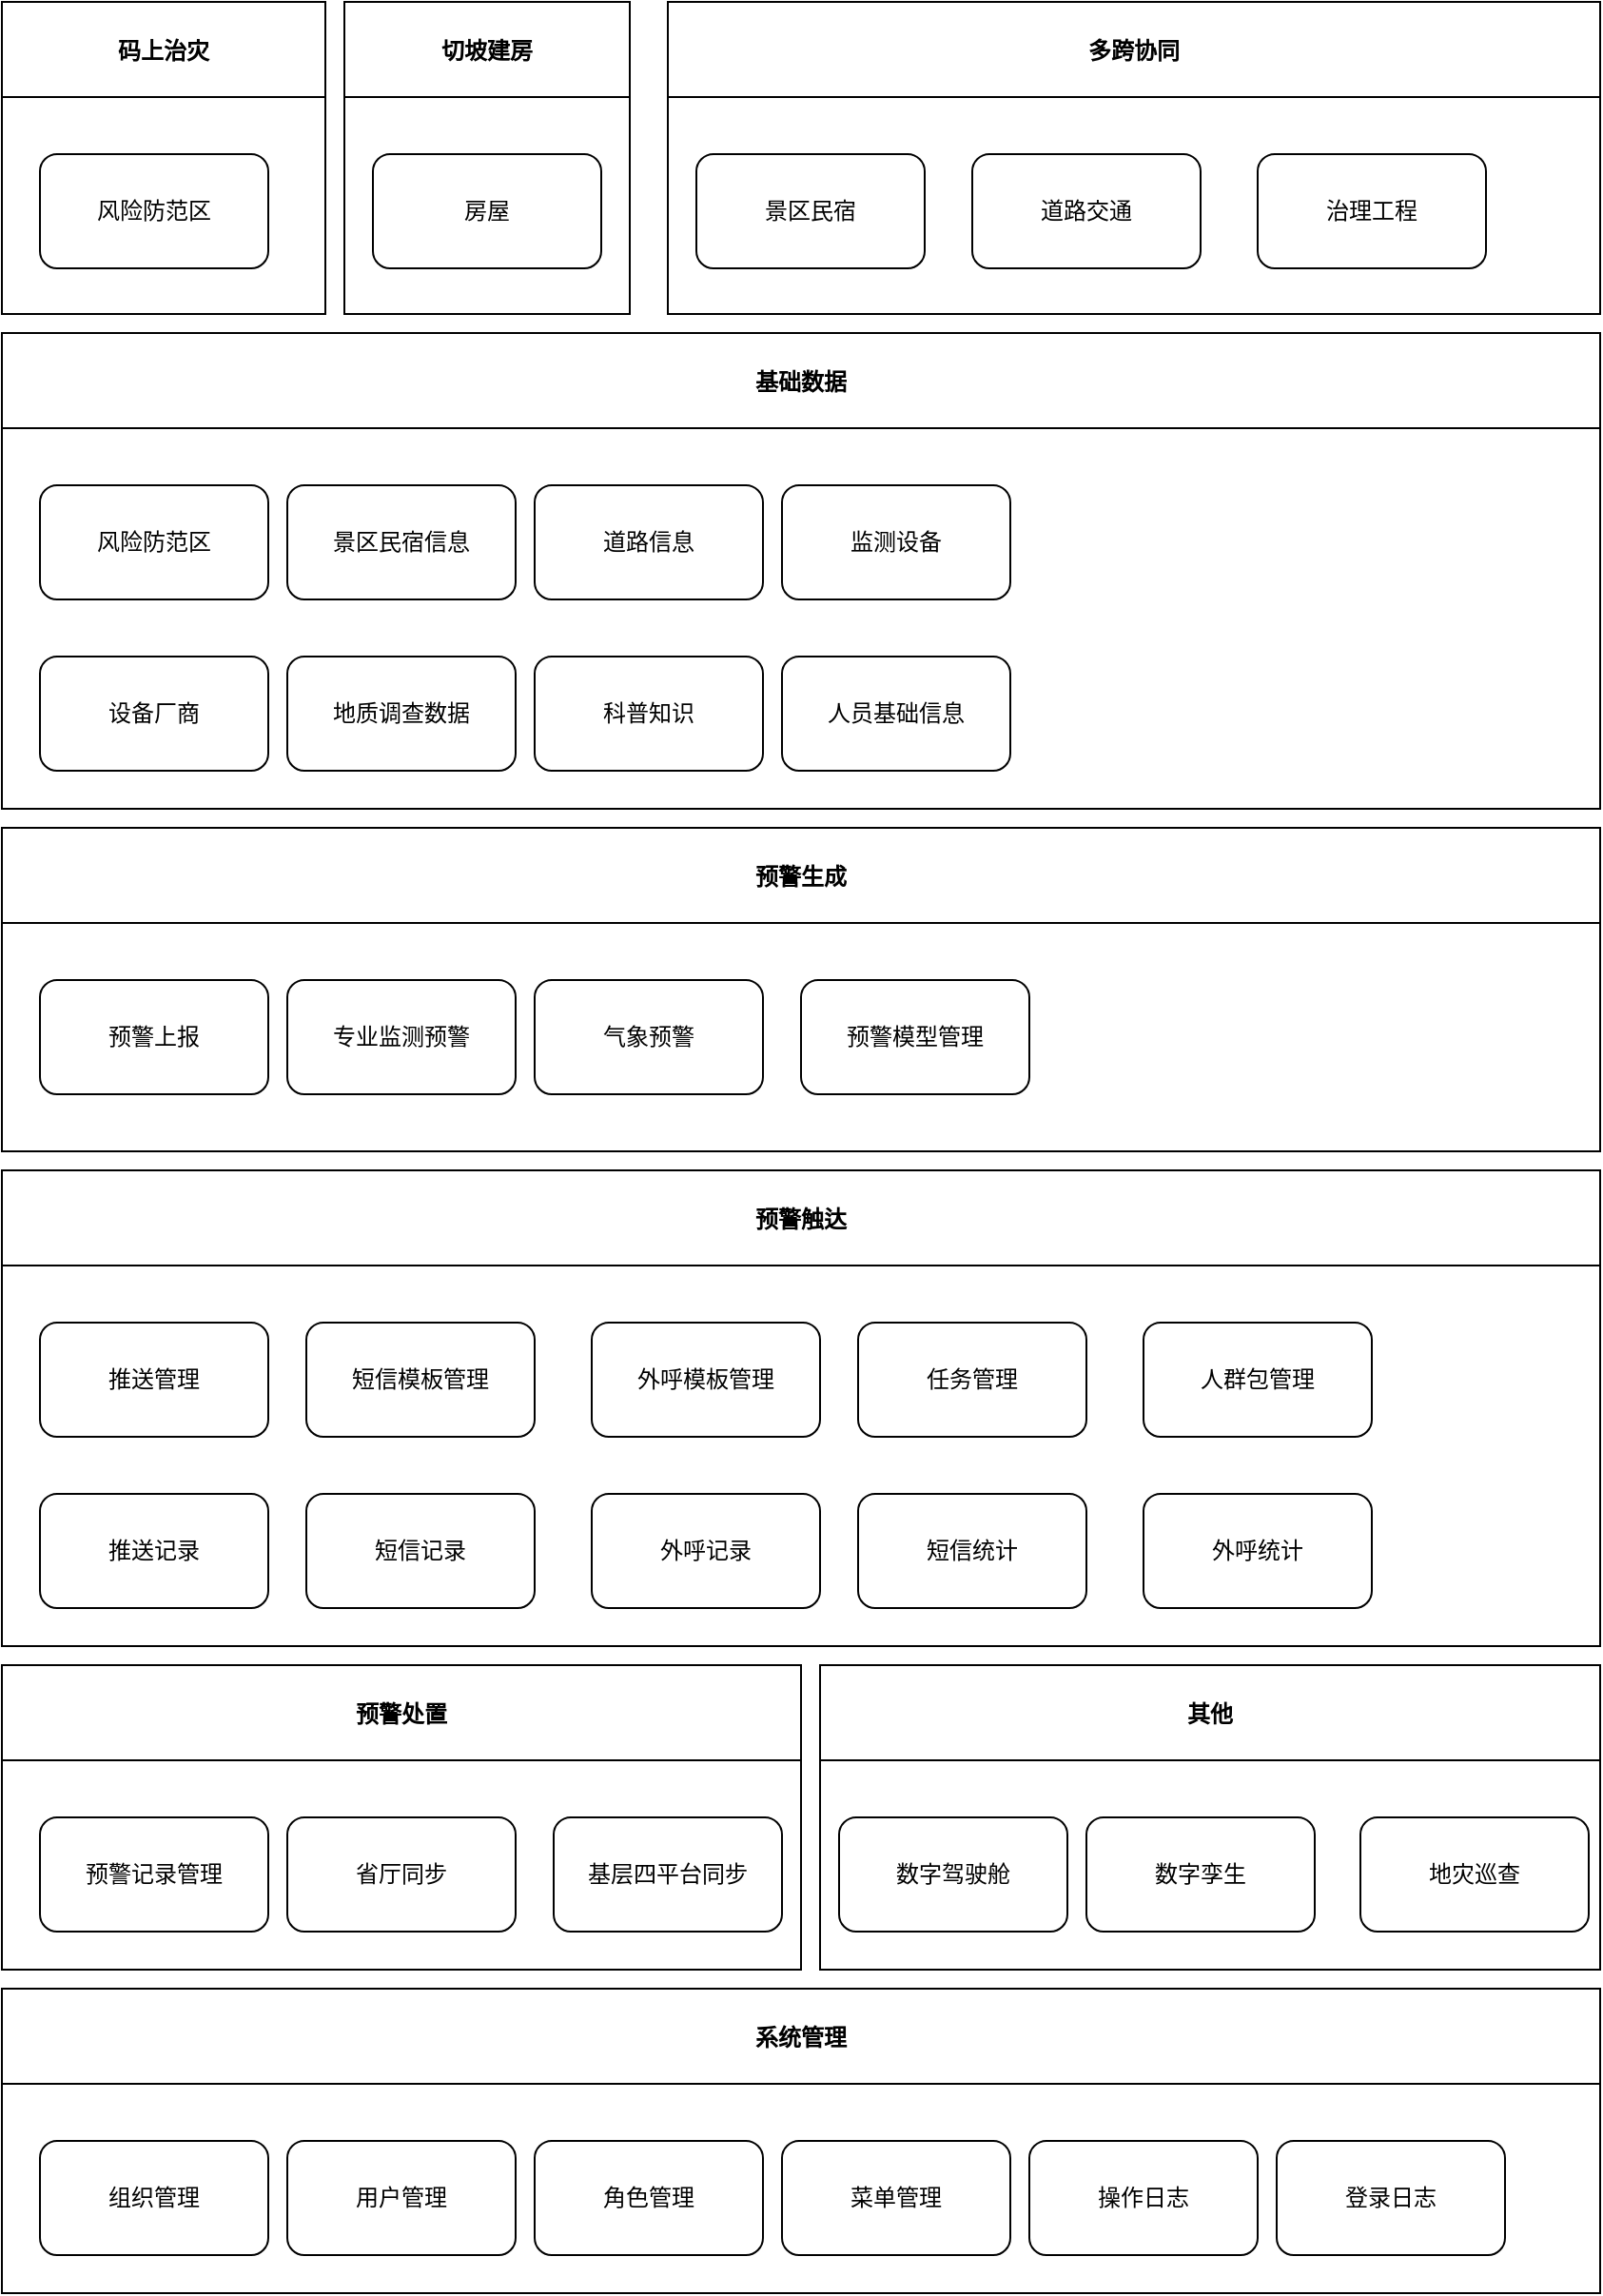 <mxfile version="20.2.3" type="github">
  <diagram id="kn4RItxIjhbV55qoLQgQ" name="Page-1">
    <mxGraphModel dx="2064" dy="1859" grid="1" gridSize="10" guides="1" tooltips="1" connect="1" arrows="1" fold="1" page="1" pageScale="1" pageWidth="827" pageHeight="1169" math="0" shadow="0">
      <root>
        <mxCell id="0" />
        <mxCell id="1" parent="0" />
        <mxCell id="KBvXtt3DKamvC6KUMFuS-26" value="切坡建房" style="swimlane;fontColor=default;strokeColor=default;fillColor=default;startSize=50;" parent="1" vertex="1">
          <mxGeometry y="-584" width="150" height="164" as="geometry" />
        </mxCell>
        <mxCell id="KBvXtt3DKamvC6KUMFuS-29" value="&lt;span&gt;房屋&lt;/span&gt;" style="whiteSpace=wrap;html=1;rounded=1;labelBackgroundColor=default;fillColor=default;strokeColor=default;fontColor=default;" parent="KBvXtt3DKamvC6KUMFuS-26" vertex="1">
          <mxGeometry x="15" y="80" width="120" height="60" as="geometry" />
        </mxCell>
        <mxCell id="KBvXtt3DKamvC6KUMFuS-31" value="基础数据" style="swimlane;fontColor=default;strokeColor=default;fillColor=default;startSize=50;" parent="1" vertex="1">
          <mxGeometry x="-180" y="-410" width="840" height="250" as="geometry" />
        </mxCell>
        <mxCell id="KBvXtt3DKamvC6KUMFuS-49" value="风险防范区" style="rounded=1;whiteSpace=wrap;html=1;labelBackgroundColor=default;fontColor=default;strokeColor=default;fillColor=default;" parent="KBvXtt3DKamvC6KUMFuS-31" vertex="1">
          <mxGeometry x="20" y="80" width="120" height="60" as="geometry" />
        </mxCell>
        <mxCell id="KBvXtt3DKamvC6KUMFuS-51" value="监测设备" style="rounded=1;whiteSpace=wrap;html=1;labelBackgroundColor=default;fontColor=default;strokeColor=default;fillColor=default;" parent="KBvXtt3DKamvC6KUMFuS-31" vertex="1">
          <mxGeometry x="410" y="80" width="120" height="60" as="geometry" />
        </mxCell>
        <mxCell id="KBvXtt3DKamvC6KUMFuS-52" value="设备厂商" style="rounded=1;whiteSpace=wrap;html=1;labelBackgroundColor=default;fontColor=default;strokeColor=default;fillColor=default;" parent="KBvXtt3DKamvC6KUMFuS-31" vertex="1">
          <mxGeometry x="20" y="170" width="120" height="60" as="geometry" />
        </mxCell>
        <mxCell id="KBvXtt3DKamvC6KUMFuS-54" value="地质调查数据" style="rounded=1;whiteSpace=wrap;html=1;labelBackgroundColor=default;fontColor=default;strokeColor=default;fillColor=default;" parent="KBvXtt3DKamvC6KUMFuS-31" vertex="1">
          <mxGeometry x="150" y="170" width="120" height="60" as="geometry" />
        </mxCell>
        <mxCell id="KBvXtt3DKamvC6KUMFuS-55" value="科普知识" style="rounded=1;whiteSpace=wrap;html=1;labelBackgroundColor=default;fontColor=default;strokeColor=default;fillColor=default;" parent="KBvXtt3DKamvC6KUMFuS-31" vertex="1">
          <mxGeometry x="280" y="170" width="120" height="60" as="geometry" />
        </mxCell>
        <mxCell id="KBvXtt3DKamvC6KUMFuS-114" value="景区民宿信息" style="whiteSpace=wrap;html=1;rounded=1;fillColor=default;strokeColor=default;fontColor=default;labelBackgroundColor=default;" parent="KBvXtt3DKamvC6KUMFuS-31" vertex="1">
          <mxGeometry x="150" y="80" width="120" height="60" as="geometry" />
        </mxCell>
        <mxCell id="KBvXtt3DKamvC6KUMFuS-115" value="道路信息" style="whiteSpace=wrap;html=1;rounded=1;fillColor=default;strokeColor=default;fontColor=default;labelBackgroundColor=default;" parent="KBvXtt3DKamvC6KUMFuS-31" vertex="1">
          <mxGeometry x="280" y="80" width="120" height="60" as="geometry" />
        </mxCell>
        <mxCell id="KBvXtt3DKamvC6KUMFuS-124" value="人员基础信息" style="rounded=1;whiteSpace=wrap;html=1;labelBackgroundColor=default;fontColor=default;strokeColor=default;fillColor=default;" parent="KBvXtt3DKamvC6KUMFuS-31" vertex="1">
          <mxGeometry x="410" y="170" width="120" height="60" as="geometry" />
        </mxCell>
        <mxCell id="KBvXtt3DKamvC6KUMFuS-56" value="预警生成" style="swimlane;fontColor=default;strokeColor=default;fillColor=default;startSize=50;" parent="1" vertex="1">
          <mxGeometry x="-180" y="-150" width="840" height="170" as="geometry" />
        </mxCell>
        <mxCell id="KBvXtt3DKamvC6KUMFuS-57" value="专业监测预警" style="rounded=1;whiteSpace=wrap;html=1;labelBackgroundColor=default;fontColor=default;strokeColor=default;fillColor=default;" parent="KBvXtt3DKamvC6KUMFuS-56" vertex="1">
          <mxGeometry x="150" y="80" width="120" height="60" as="geometry" />
        </mxCell>
        <mxCell id="KBvXtt3DKamvC6KUMFuS-64" value="预警上报" style="rounded=1;whiteSpace=wrap;html=1;labelBackgroundColor=default;fontColor=default;strokeColor=default;fillColor=default;" parent="KBvXtt3DKamvC6KUMFuS-56" vertex="1">
          <mxGeometry x="20" y="80" width="120" height="60" as="geometry" />
        </mxCell>
        <mxCell id="KBvXtt3DKamvC6KUMFuS-68" value="气象预警" style="rounded=1;whiteSpace=wrap;html=1;labelBackgroundColor=default;fontColor=default;strokeColor=default;fillColor=default;" parent="KBvXtt3DKamvC6KUMFuS-56" vertex="1">
          <mxGeometry x="280" y="80" width="120" height="60" as="geometry" />
        </mxCell>
        <mxCell id="KBvXtt3DKamvC6KUMFuS-70" value="预警模型管理" style="rounded=1;whiteSpace=wrap;html=1;labelBackgroundColor=default;fontColor=default;strokeColor=default;fillColor=default;" parent="KBvXtt3DKamvC6KUMFuS-56" vertex="1">
          <mxGeometry x="420" y="80" width="120" height="60" as="geometry" />
        </mxCell>
        <mxCell id="KBvXtt3DKamvC6KUMFuS-65" value="预警处置" style="swimlane;fontColor=default;strokeColor=default;fillColor=default;startSize=50;" parent="1" vertex="1">
          <mxGeometry x="-180" y="290" width="420" height="160" as="geometry" />
        </mxCell>
        <mxCell id="KBvXtt3DKamvC6KUMFuS-72" value="省厅同步" style="rounded=1;whiteSpace=wrap;html=1;labelBackgroundColor=default;fontColor=default;strokeColor=default;fillColor=default;" parent="KBvXtt3DKamvC6KUMFuS-65" vertex="1">
          <mxGeometry x="150" y="80" width="120" height="60" as="geometry" />
        </mxCell>
        <mxCell id="KBvXtt3DKamvC6KUMFuS-71" value="预警记录管理" style="rounded=1;whiteSpace=wrap;html=1;labelBackgroundColor=default;fontColor=default;strokeColor=default;fillColor=default;" parent="KBvXtt3DKamvC6KUMFuS-65" vertex="1">
          <mxGeometry x="20" y="80" width="120" height="60" as="geometry" />
        </mxCell>
        <mxCell id="9Ti7W31jrC_eEioaEugP-6" value="基层四平台同步" style="rounded=1;whiteSpace=wrap;html=1;labelBackgroundColor=default;fontColor=default;strokeColor=default;fillColor=default;" vertex="1" parent="KBvXtt3DKamvC6KUMFuS-65">
          <mxGeometry x="290" y="80" width="120" height="60" as="geometry" />
        </mxCell>
        <mxCell id="KBvXtt3DKamvC6KUMFuS-84" value="其他" style="swimlane;fontColor=default;strokeColor=default;fillColor=default;startSize=50;" parent="1" vertex="1">
          <mxGeometry x="250" y="290" width="410" height="160" as="geometry" />
        </mxCell>
        <mxCell id="KBvXtt3DKamvC6KUMFuS-85" value="数字孪生" style="rounded=1;whiteSpace=wrap;html=1;labelBackgroundColor=default;fontColor=default;strokeColor=default;fillColor=default;" parent="KBvXtt3DKamvC6KUMFuS-84" vertex="1">
          <mxGeometry x="140" y="80" width="120" height="60" as="geometry" />
        </mxCell>
        <mxCell id="KBvXtt3DKamvC6KUMFuS-86" value="数字驾驶舱" style="rounded=1;whiteSpace=wrap;html=1;labelBackgroundColor=default;fontColor=default;strokeColor=default;fillColor=default;" parent="KBvXtt3DKamvC6KUMFuS-84" vertex="1">
          <mxGeometry x="10" y="80" width="120" height="60" as="geometry" />
        </mxCell>
        <mxCell id="9Ti7W31jrC_eEioaEugP-4" value="地灾巡查" style="rounded=1;whiteSpace=wrap;html=1;labelBackgroundColor=default;fontColor=default;strokeColor=default;fillColor=default;" vertex="1" parent="KBvXtt3DKamvC6KUMFuS-84">
          <mxGeometry x="284" y="80" width="120" height="60" as="geometry" />
        </mxCell>
        <mxCell id="KBvXtt3DKamvC6KUMFuS-96" value="系统管理" style="swimlane;fontColor=default;strokeColor=default;fillColor=default;startSize=50;" parent="1" vertex="1">
          <mxGeometry x="-180" y="460" width="840" height="160" as="geometry" />
        </mxCell>
        <mxCell id="KBvXtt3DKamvC6KUMFuS-97" value="用户管理" style="rounded=1;whiteSpace=wrap;html=1;labelBackgroundColor=default;fontColor=default;strokeColor=default;fillColor=default;" parent="KBvXtt3DKamvC6KUMFuS-96" vertex="1">
          <mxGeometry x="150" y="80" width="120" height="60" as="geometry" />
        </mxCell>
        <mxCell id="KBvXtt3DKamvC6KUMFuS-98" value="组织管理" style="rounded=1;whiteSpace=wrap;html=1;labelBackgroundColor=default;fontColor=default;strokeColor=default;fillColor=default;" parent="KBvXtt3DKamvC6KUMFuS-96" vertex="1">
          <mxGeometry x="20" y="80" width="120" height="60" as="geometry" />
        </mxCell>
        <mxCell id="KBvXtt3DKamvC6KUMFuS-99" value="角色管理" style="rounded=1;whiteSpace=wrap;html=1;labelBackgroundColor=default;fontColor=default;strokeColor=default;fillColor=default;" parent="KBvXtt3DKamvC6KUMFuS-96" vertex="1">
          <mxGeometry x="280" y="80" width="120" height="60" as="geometry" />
        </mxCell>
        <mxCell id="KBvXtt3DKamvC6KUMFuS-100" value="菜单管理" style="rounded=1;whiteSpace=wrap;html=1;labelBackgroundColor=default;fontColor=default;strokeColor=default;fillColor=default;" parent="KBvXtt3DKamvC6KUMFuS-96" vertex="1">
          <mxGeometry x="410" y="80" width="120" height="60" as="geometry" />
        </mxCell>
        <mxCell id="KBvXtt3DKamvC6KUMFuS-101" value="操作日志" style="rounded=1;whiteSpace=wrap;html=1;labelBackgroundColor=default;fontColor=default;strokeColor=default;fillColor=default;" parent="KBvXtt3DKamvC6KUMFuS-96" vertex="1">
          <mxGeometry x="540" y="80" width="120" height="60" as="geometry" />
        </mxCell>
        <mxCell id="KBvXtt3DKamvC6KUMFuS-102" value="登录日志" style="rounded=1;whiteSpace=wrap;html=1;labelBackgroundColor=default;fontColor=default;strokeColor=default;fillColor=default;" parent="KBvXtt3DKamvC6KUMFuS-96" vertex="1">
          <mxGeometry x="670" y="80" width="120" height="60" as="geometry" />
        </mxCell>
        <mxCell id="KBvXtt3DKamvC6KUMFuS-103" value="预警触达" style="swimlane;fontColor=default;strokeColor=default;fillColor=default;startSize=50;" parent="1" vertex="1">
          <mxGeometry x="-180" y="30" width="840" height="250" as="geometry" />
        </mxCell>
        <mxCell id="KBvXtt3DKamvC6KUMFuS-104" value="短信模板管理" style="rounded=1;whiteSpace=wrap;html=1;labelBackgroundColor=default;fontColor=default;strokeColor=default;fillColor=default;" parent="KBvXtt3DKamvC6KUMFuS-103" vertex="1">
          <mxGeometry x="160" y="80" width="120" height="60" as="geometry" />
        </mxCell>
        <mxCell id="KBvXtt3DKamvC6KUMFuS-105" value="推送管理" style="rounded=1;whiteSpace=wrap;html=1;labelBackgroundColor=default;fontColor=default;strokeColor=default;fillColor=default;" parent="KBvXtt3DKamvC6KUMFuS-103" vertex="1">
          <mxGeometry x="20" y="80" width="120" height="60" as="geometry" />
        </mxCell>
        <mxCell id="KBvXtt3DKamvC6KUMFuS-106" value="外呼模板管理" style="rounded=1;whiteSpace=wrap;html=1;labelBackgroundColor=default;fontColor=default;strokeColor=default;fillColor=default;" parent="KBvXtt3DKamvC6KUMFuS-103" vertex="1">
          <mxGeometry x="310" y="80" width="120" height="60" as="geometry" />
        </mxCell>
        <mxCell id="KBvXtt3DKamvC6KUMFuS-107" value="任务管理" style="rounded=1;whiteSpace=wrap;html=1;labelBackgroundColor=default;fontColor=default;strokeColor=default;fillColor=default;" parent="KBvXtt3DKamvC6KUMFuS-103" vertex="1">
          <mxGeometry x="450" y="80" width="120" height="60" as="geometry" />
        </mxCell>
        <mxCell id="KBvXtt3DKamvC6KUMFuS-108" value="人群包管理" style="rounded=1;whiteSpace=wrap;html=1;labelBackgroundColor=default;fontColor=default;strokeColor=default;fillColor=default;" parent="KBvXtt3DKamvC6KUMFuS-103" vertex="1">
          <mxGeometry x="600" y="80" width="120" height="60" as="geometry" />
        </mxCell>
        <mxCell id="KBvXtt3DKamvC6KUMFuS-109" value="短信记录" style="rounded=1;whiteSpace=wrap;html=1;labelBackgroundColor=default;fontColor=default;strokeColor=default;fillColor=default;" parent="KBvXtt3DKamvC6KUMFuS-103" vertex="1">
          <mxGeometry x="160" y="170" width="120" height="60" as="geometry" />
        </mxCell>
        <mxCell id="KBvXtt3DKamvC6KUMFuS-110" value="外呼记录" style="rounded=1;whiteSpace=wrap;html=1;labelBackgroundColor=default;fontColor=default;strokeColor=default;fillColor=default;" parent="KBvXtt3DKamvC6KUMFuS-103" vertex="1">
          <mxGeometry x="310" y="170" width="120" height="60" as="geometry" />
        </mxCell>
        <mxCell id="KBvXtt3DKamvC6KUMFuS-111" value="推送记录" style="rounded=1;whiteSpace=wrap;html=1;labelBackgroundColor=default;fontColor=default;strokeColor=default;fillColor=default;" parent="KBvXtt3DKamvC6KUMFuS-103" vertex="1">
          <mxGeometry x="20" y="170" width="120" height="60" as="geometry" />
        </mxCell>
        <mxCell id="KBvXtt3DKamvC6KUMFuS-112" value="短信统计" style="rounded=1;whiteSpace=wrap;html=1;labelBackgroundColor=default;fontColor=default;strokeColor=default;fillColor=default;" parent="KBvXtt3DKamvC6KUMFuS-103" vertex="1">
          <mxGeometry x="450" y="170" width="120" height="60" as="geometry" />
        </mxCell>
        <mxCell id="KBvXtt3DKamvC6KUMFuS-113" value="外呼统计" style="rounded=1;whiteSpace=wrap;html=1;labelBackgroundColor=default;fontColor=default;strokeColor=default;fillColor=default;" parent="KBvXtt3DKamvC6KUMFuS-103" vertex="1">
          <mxGeometry x="600" y="170" width="120" height="60" as="geometry" />
        </mxCell>
        <mxCell id="KBvXtt3DKamvC6KUMFuS-117" value="码上治灾" style="swimlane;fontColor=default;strokeColor=default;fillColor=default;startSize=50;" parent="1" vertex="1">
          <mxGeometry x="-180" y="-584" width="170" height="164" as="geometry" />
        </mxCell>
        <mxCell id="KBvXtt3DKamvC6KUMFuS-120" value="&lt;span&gt;风险防范区&lt;/span&gt;" style="whiteSpace=wrap;html=1;rounded=1;labelBackgroundColor=default;fillColor=default;strokeColor=default;fontColor=default;" parent="KBvXtt3DKamvC6KUMFuS-117" vertex="1">
          <mxGeometry x="20" y="80" width="120" height="60" as="geometry" />
        </mxCell>
        <mxCell id="KBvXtt3DKamvC6KUMFuS-122" value="多跨协同" style="swimlane;fontColor=default;strokeColor=default;fillColor=default;startSize=50;" parent="1" vertex="1">
          <mxGeometry x="170" y="-584" width="490" height="164" as="geometry" />
        </mxCell>
        <mxCell id="KBvXtt3DKamvC6KUMFuS-123" value="景区民宿" style="whiteSpace=wrap;html=1;rounded=1;labelBackgroundColor=default;fillColor=default;strokeColor=default;fontColor=default;" parent="KBvXtt3DKamvC6KUMFuS-122" vertex="1">
          <mxGeometry x="15" y="80" width="120" height="60" as="geometry" />
        </mxCell>
        <mxCell id="9Ti7W31jrC_eEioaEugP-2" value="道路交通" style="whiteSpace=wrap;html=1;rounded=1;labelBackgroundColor=default;fillColor=default;strokeColor=default;fontColor=default;" vertex="1" parent="KBvXtt3DKamvC6KUMFuS-122">
          <mxGeometry x="160" y="80" width="120" height="60" as="geometry" />
        </mxCell>
        <mxCell id="9Ti7W31jrC_eEioaEugP-3" value="治理工程" style="whiteSpace=wrap;html=1;rounded=1;labelBackgroundColor=default;fillColor=default;strokeColor=default;fontColor=default;" vertex="1" parent="KBvXtt3DKamvC6KUMFuS-122">
          <mxGeometry x="310" y="80" width="120" height="60" as="geometry" />
        </mxCell>
      </root>
    </mxGraphModel>
  </diagram>
</mxfile>
